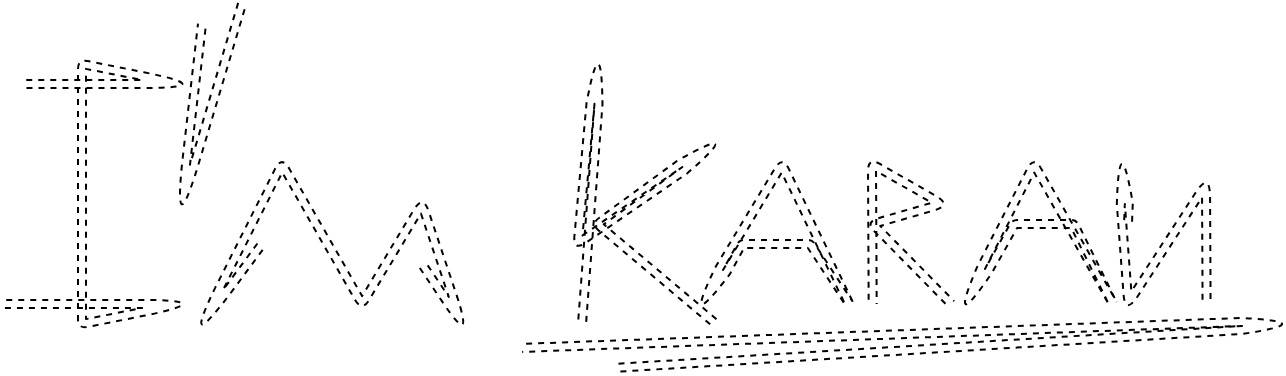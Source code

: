 <mxfile>
    <diagram id="JTQEZqj_6--ISPUHX7xe" name="Page-1">
        <mxGraphModel dx="1769" dy="662" grid="1" gridSize="10" guides="1" tooltips="1" connect="1" arrows="1" fold="1" page="1" pageScale="1" pageWidth="850" pageHeight="1100" background="none" math="0" shadow="0">
            <root>
                <mxCell id="0"/>
                <mxCell id="1" parent="0"/>
                <mxCell id="100" value="" style="shape=link;html=1;flowAnimation=1;dashed=1;strokeColor=light-dark(#000000,#00CCCC);" edge="1" parent="1">
                    <mxGeometry width="100" relative="1" as="geometry">
                        <mxPoint x="-20" y="440" as="sourcePoint"/>
                        <mxPoint x="-30" y="550" as="targetPoint"/>
                        <Array as="points">
                            <mxPoint x="60" y="440"/>
                            <mxPoint x="10" y="430"/>
                            <mxPoint x="10" y="560"/>
                            <mxPoint x="60" y="550"/>
                        </Array>
                    </mxGeometry>
                </mxCell>
                <mxCell id="101" value="" style="shape=link;html=1;flowAnimation=1;dashed=1;" edge="1" parent="1">
                    <mxGeometry width="100" relative="1" as="geometry">
                        <mxPoint x="70" y="410" as="sourcePoint"/>
                        <mxPoint x="90" y="400" as="targetPoint"/>
                        <Array as="points">
                            <mxPoint x="60" y="500"/>
                        </Array>
                    </mxGeometry>
                </mxCell>
                <mxCell id="102" value="" style="shape=link;html=1;flowAnimation=1;dashed=1;strokeColor=light-dark(#000000,#FF0080);" edge="1" parent="1">
                    <mxGeometry width="100" relative="1" as="geometry">
                        <mxPoint x="180" y="530" as="sourcePoint"/>
                        <mxPoint x="100" y="520" as="targetPoint"/>
                        <Array as="points">
                            <mxPoint x="200" y="560"/>
                            <mxPoint x="180" y="500"/>
                            <mxPoint x="150" y="550"/>
                            <mxPoint x="110" y="480"/>
                            <mxPoint x="70" y="560"/>
                        </Array>
                    </mxGeometry>
                </mxCell>
                <mxCell id="97" value="" style="shape=link;html=1;flowAnimation=1;dashed=1;" parent="1" edge="1">
                    <mxGeometry width="100" relative="1" as="geometry">
                        <mxPoint x="230" y="571.95" as="sourcePoint"/>
                        <mxPoint x="276.25" y="581.95" as="targetPoint"/>
                        <Array as="points">
                            <mxPoint x="610" y="560"/>
                        </Array>
                    </mxGeometry>
                </mxCell>
                <mxCell id="96" value="" style="group" parent="1" vertex="1" connectable="0">
                    <mxGeometry x="257.75" y="460" width="314.5" height="80" as="geometry"/>
                </mxCell>
                <mxCell id="87" value="" style="shape=link;html=1;flowAnimation=1;strokeColor=light-dark(#000000,#3333FF);dashed=1;" parent="96" edge="1">
                    <mxGeometry width="100" relative="1" as="geometry">
                        <mxPoint x="275.25" y="50" as="sourcePoint"/>
                        <mxPoint x="314.5" y="90" as="targetPoint"/>
                        <Array as="points">
                            <mxPoint x="272.25" y="20"/>
                            <mxPoint x="275.188" y="90"/>
                            <mxPoint x="314.25" y="30"/>
                            <mxPoint x="314.5" y="80.0"/>
                            <mxPoint x="314.5" y="90"/>
                        </Array>
                    </mxGeometry>
                </mxCell>
                <mxCell id="93" value="" style="shape=link;html=1;flowAnimation=1;strokeColor=light-dark(#000000,#FF3333);dashed=1;" parent="96" edge="1">
                    <mxGeometry width="100" relative="1" as="geometry">
                        <mxPoint x="267.816" y="90" as="sourcePoint"/>
                        <mxPoint x="267.816" y="90" as="targetPoint"/>
                        <Array as="points">
                            <mxPoint x="248.16" y="50"/>
                            <mxPoint x="218.676" y="50"/>
                            <mxPoint x="194.105" y="90"/>
                            <mxPoint x="228.25" y="20"/>
                        </Array>
                    </mxGeometry>
                </mxCell>
                <mxCell id="94" value="" style="shape=link;html=1;flowAnimation=1;strokeColor=light-dark(#000000,#FFFF33);dashed=1;" parent="96" edge="1">
                    <mxGeometry width="100" relative="1" as="geometry">
                        <mxPoint x="2.25" y="100" as="sourcePoint"/>
                        <mxPoint x="69.25" y="100" as="targetPoint"/>
                        <Array as="points">
                            <mxPoint x="10.25" y="-30"/>
                            <mxPoint y="60"/>
                            <mxPoint x="68.797" y="10"/>
                            <mxPoint x="9.828" y="50"/>
                        </Array>
                    </mxGeometry>
                </mxCell>
                <mxCell id="112" value="" style="shape=link;html=1;flowAnimation=1;strokeColor=light-dark(#000000,#009900);dashed=1;" edge="1" parent="96">
                    <mxGeometry width="100" relative="1" as="geometry">
                        <mxPoint x="135.956" y="90" as="sourcePoint"/>
                        <mxPoint x="135.956" y="90" as="targetPoint"/>
                        <Array as="points">
                            <mxPoint x="116.25" y="60"/>
                            <mxPoint x="82.25" y="60"/>
                            <mxPoint x="62.245" y="90"/>
                            <mxPoint x="102.25" y="20"/>
                        </Array>
                    </mxGeometry>
                </mxCell>
                <mxCell id="42" value="" style="shape=link;html=1;flowAnimation=1;strokeColor=light-dark(#000000,#FF8000);dashed=1;" parent="96" edge="1">
                    <mxGeometry width="100" relative="1" as="geometry">
                        <mxPoint x="147.592" y="90" as="sourcePoint"/>
                        <mxPoint x="186.904" y="90" as="targetPoint"/>
                        <Array as="points">
                            <mxPoint x="147.25" y="20"/>
                            <mxPoint x="182.25" y="40"/>
                            <mxPoint x="147.592" y="50"/>
                        </Array>
                    </mxGeometry>
                </mxCell>
            </root>
        </mxGraphModel>
    </diagram>
</mxfile>